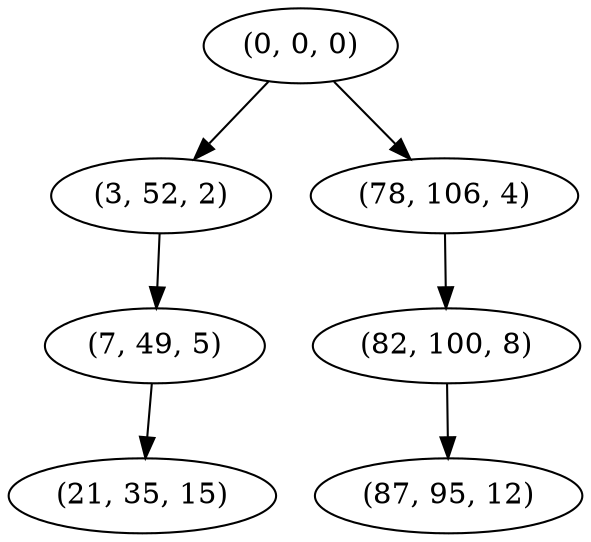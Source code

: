 digraph tree {
    "(0, 0, 0)";
    "(3, 52, 2)";
    "(7, 49, 5)";
    "(21, 35, 15)";
    "(78, 106, 4)";
    "(82, 100, 8)";
    "(87, 95, 12)";
    "(0, 0, 0)" -> "(3, 52, 2)";
    "(0, 0, 0)" -> "(78, 106, 4)";
    "(3, 52, 2)" -> "(7, 49, 5)";
    "(7, 49, 5)" -> "(21, 35, 15)";
    "(78, 106, 4)" -> "(82, 100, 8)";
    "(82, 100, 8)" -> "(87, 95, 12)";
}

